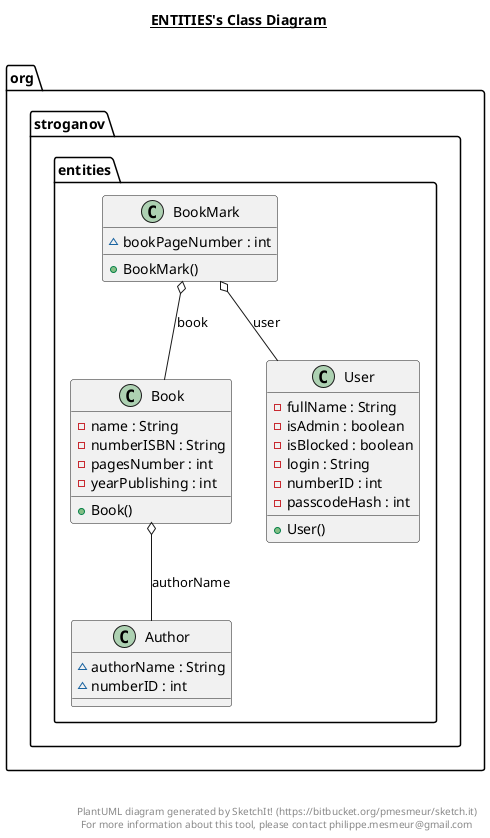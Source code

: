 @startuml

title __ENTITIES's Class Diagram__\n

  namespace org.stroganov {
    namespace entities {
      class org.stroganov.entities.Author {
          ~ authorName : String
          ~ numberID : int
      }
    }
  }
  

  namespace org.stroganov {
    namespace entities {
      class org.stroganov.entities.Book {
          - name : String
          - numberISBN : String
          - pagesNumber : int
          - yearPublishing : int
          + Book()
      }
    }
  }
  

  namespace org.stroganov {
    namespace entities {
      class org.stroganov.entities.BookMark {
          ~ bookPageNumber : int
          + BookMark()
      }
    }
  }
  

  namespace org.stroganov {
    namespace entities {
      class org.stroganov.entities.User {
          - fullName : String
          - isAdmin : boolean
          - isBlocked : boolean
          - login : String
          - numberID : int
          - passcodeHash : int
          + User()
      }
    }
  }
  

  org.stroganov.entities.Book o-- org.stroganov.entities.Author : authorName
  org.stroganov.entities.BookMark o-- org.stroganov.entities.Book : book
  org.stroganov.entities.BookMark o-- org.stroganov.entities.User : user


right footer


PlantUML diagram generated by SketchIt! (https://bitbucket.org/pmesmeur/sketch.it)
For more information about this tool, please contact philippe.mesmeur@gmail.com
endfooter

@enduml
